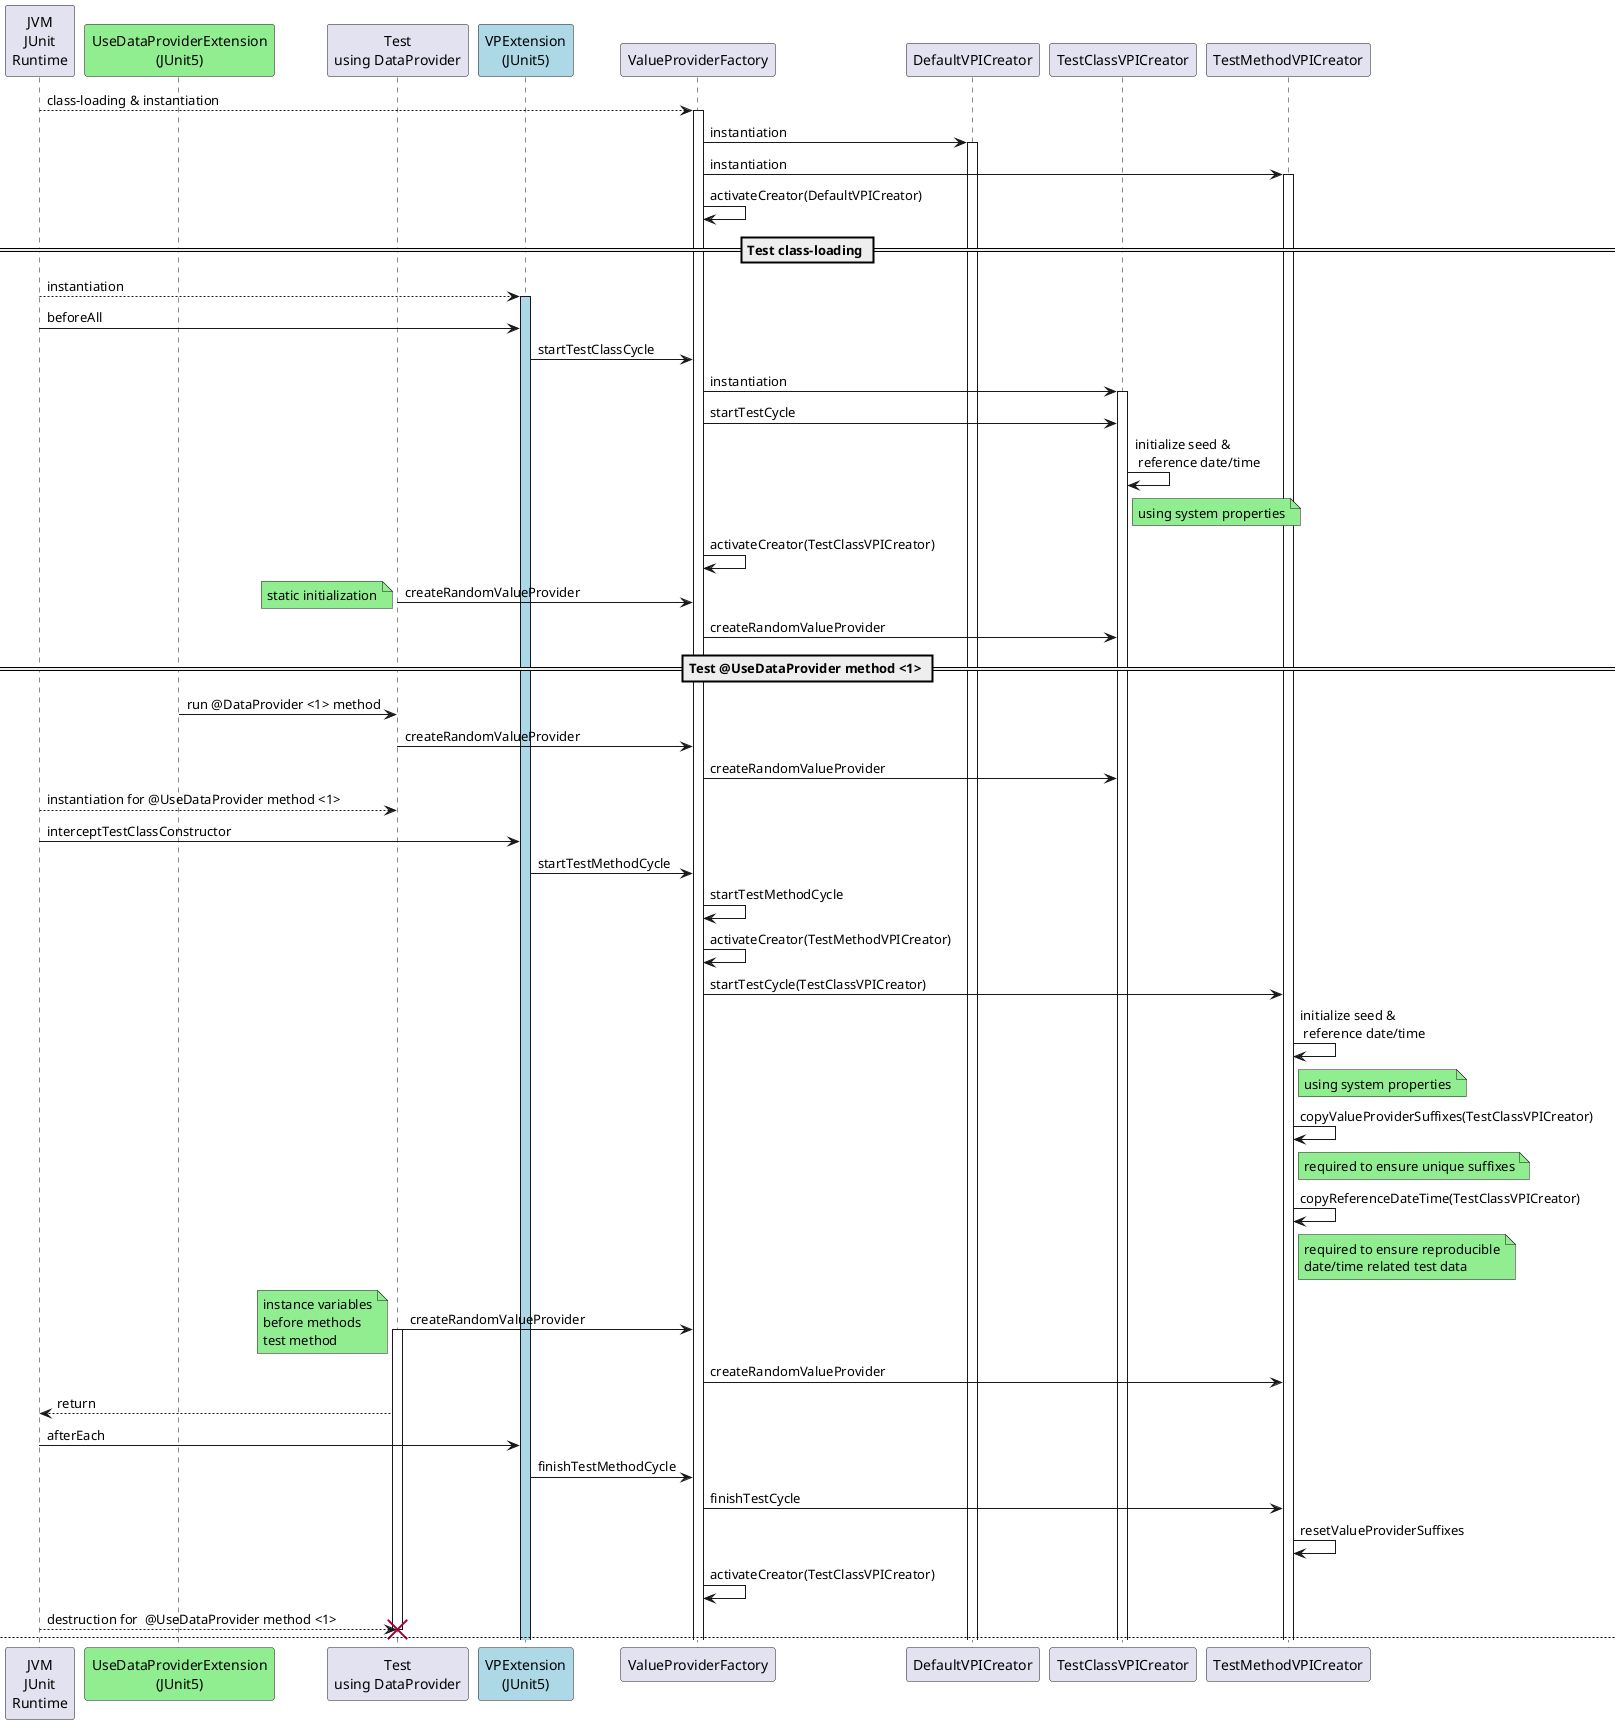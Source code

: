 @startuml
participant "JVM\nJUnit\nRuntime" as JVM
participant "UseDataProviderExtension\n(JUnit5)" as UDP_X #lightgreen
participant "Test\nusing DataProvider" as TEST

participant "VPExtension\n(JUnit5)" as VPF_X #lightblue
participant "ValueProviderFactory" as VPF
participant "DefaultVPICreator" as D_VPC
participant "TestClassVPICreator" as C_VPC
participant "TestMethodVPICreator" as M_VPC

JVM --> VPF : class-loading & instantiation
activate VPF
VPF -> D_VPC : instantiation
activate D_VPC
VPF -> M_VPC : instantiation
activate M_VPC
VPF -> VPF : activateCreator(DefaultVPICreator)

== Test class-loading ==
JVM --> VPF_X : instantiation
activate VPF_X #lightblue
JVM -> VPF_X : beforeAll
VPF_X -> VPF : startTestClassCycle
VPF -> C_VPC : instantiation
activate C_VPC
VPF -> C_VPC : startTestCycle
C_VPC -> C_VPC : initialize seed &\n reference date/time
note right of C_VPC #lightgreen: using system properties
VPF -> VPF : activateCreator(TestClassVPICreator)

TEST -> VPF : createRandomValueProvider
note left #lightgreen: static initialization
VPF -> C_VPC : createRandomValueProvider

== Test @UseDataProvider method <1> ==
UDP_X -> TEST : run @DataProvider <1> method
TEST -> VPF : createRandomValueProvider
VPF -> C_VPC : createRandomValueProvider

JVM --> TEST : instantiation for @UseDataProvider method <1>
JVM -> VPF_X : interceptTestClassConstructor
VPF_X -> VPF : startTestMethodCycle
VPF -> VPF : startTestMethodCycle
VPF -> VPF : activateCreator(TestMethodVPICreator)
VPF -> M_VPC : startTestCycle(TestClassVPICreator)
M_VPC -> M_VPC : initialize seed &\n reference date/time
note right of M_VPC #lightgreen: using system properties
M_VPC -> M_VPC : copyValueProviderSuffixes(TestClassVPICreator)
note right of M_VPC #lightgreen: required to ensure unique suffixes
M_VPC -> M_VPC : copyReferenceDateTime(TestClassVPICreator)
note right of M_VPC #lightgreen: required to ensure reproducible\ndate/time related test data

TEST -> VPF : createRandomValueProvider
activate TEST
note left #lightgreen: instance variables\nbefore methods\ntest method
VPF -> M_VPC : createRandomValueProvider

TEST --> JVM : return
JVM -> VPF_X : afterEach
VPF_X -> VPF : finishTestMethodCycle
VPF -> M_VPC : finishTestCycle
M_VPC -> M_VPC : resetValueProviderSuffixes
VPF -> VPF : activateCreator(TestClassVPICreator)

JVM --> TEST : destruction for  @UseDataProvider method <1>
destroy TEST
newpage

== Test @UseDataProvider method <2> ==
UDP_X -> TEST : run @DataProvider <2> method
TEST -> VPF : createRandomValueProvider
VPF -> C_VPC : createRandomValueProvider

JVM --> TEST : instantiation for @UseDataProvider method <2>
JVM -> VPF_X : interceptTestClassConstructor
VPF_X -> VPF : startTestMethodCycle
VPF -> VPF : startTestMethodCycle
VPF -> VPF : activateCreator(TestMethodVPICreator)
VPF -> M_VPC : startTestCycle(TestClassVPICreator)
M_VPC -> M_VPC : initialize seed &\n reference date/time
M_VPC -> M_VPC : copyValueProviderSuffixes(TestClassVPICreator)
note right of M_VPC #lightgreen: additional suffix(es)\ndue to @DataProvider <2> method execution
M_VPC -> M_VPC : copyReferenceDateTime(TestClassVPICreator)

TEST -> VPF : createRandomValueProvider
activate TEST
note left #lightgreen: instance variables\nbefore methods\ntest method
VPF -> M_VPC : createRandomValueProvider

... continued as shown above for @UseDataProvider method <1> ...

@enduml